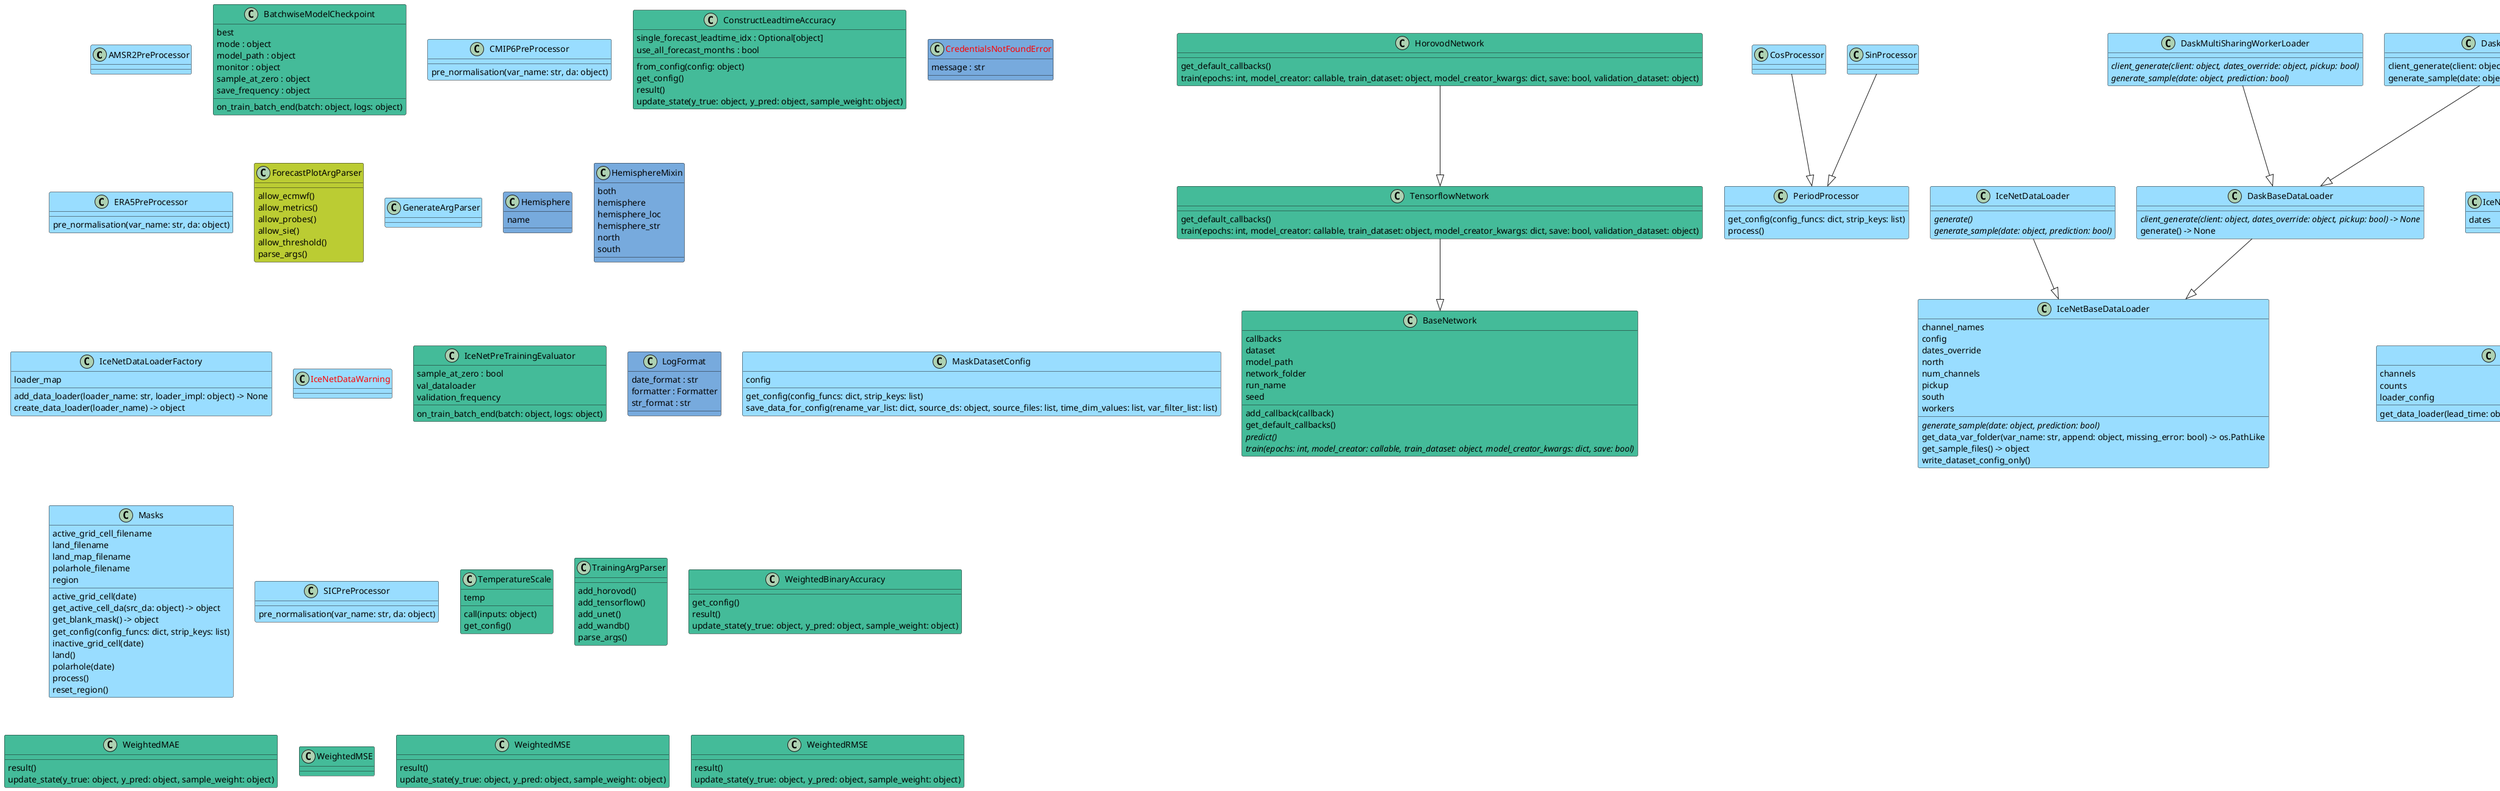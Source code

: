 @startuml classes_icenet
set namespaceSeparator none
class "AMSR2PreProcessor" as icenet.data.processors.amsr.AMSR2PreProcessor #99DDFF {
}
class "BaseNetwork" as icenet.model.networks.base.BaseNetwork #44BB99 {
  callbacks
  dataset
  model_path
  network_folder
  run_name
  seed
  add_callback(callback)
  get_default_callbacks()
  {abstract}predict()
  {abstract}train(epochs: int, model_creator: callable, train_dataset: object, model_creator_kwargs: dict, save: bool)
}
class "BatchwiseModelCheckpoint" as icenet.model.callbacks.BatchwiseModelCheckpoint #44BB99 {
  best
  mode : object
  model_path : object
  monitor : object
  sample_at_zero : object
  save_frequency : object
  on_train_batch_end(batch: object, logs: object)
}
class "CMIP6PreProcessor" as icenet.data.processors.cmip.CMIP6PreProcessor #99DDFF {
  pre_normalisation(var_name: str, da: object)
}
class "ConstructLeadtimeAccuracy" as icenet.model.metrics.ConstructLeadtimeAccuracy #44BB99 {
  single_forecast_leadtime_idx : Optional[object]
  use_all_forecast_months : bool
  from_config(config: object)
  get_config()
  result()
  update_state(y_true: object, y_pred: object, sample_weight: object)
}
class "CosProcessor" as icenet.data.meta.CosProcessor #99DDFF {
}
class "<color:red>CredentialsNotFoundError</color>" as icenet.exceptions.CredentialsNotFoundError #77AADD {
  message : str
}
class "DaskBaseDataLoader" as icenet.data.loaders.dask.DaskBaseDataLoader #99DDFF {
  {abstract}client_generate(client: object, dates_override: object, pickup: bool) -> None
  generate() -> None
}
class "DaskMultiSharingWorkerLoader" as icenet.data.loaders.dask.DaskMultiSharingWorkerLoader #99DDFF {
  {abstract}client_generate(client: object, dates_override: object, pickup: bool)
  {abstract}generate_sample(date: object, prediction: bool)
}
class "DaskMultiWorkerLoader" as icenet.data.loaders.dask.DaskMultiWorkerLoader #99DDFF {
  client_generate(client: object, dates_override: object, pickup: bool)
  generate_sample(date: object, prediction: bool, parallel)
}
class "ERA5PreProcessor" as icenet.data.processors.cds.ERA5PreProcessor #99DDFF {
  pre_normalisation(var_name: str, da: object)
}
class "ForecastPlotArgParser" as icenet.plotting.forecast.ForecastPlotArgParser #BBCC33 {
  allow_ecmwf()
  allow_metrics()
  allow_probes()
  allow_sie()
  allow_threshold()
  parse_args()
}
class "GenerateArgParser" as icenet.data.references.osisaf.GenerateArgParser #99DDFF {
}
class "Hemisphere" as icenet.utils.Hemisphere #77AADD {
  name
}
class "HemisphereMixin" as icenet.utils.HemisphereMixin #77AADD {
  both
  hemisphere
  hemisphere_loc
  hemisphere_str
  north
  south
}
class "HorovodNetwork" as icenet.model.networks.tensorflow.HorovodNetwork #44BB99 {
  get_default_callbacks()
  train(epochs: int, model_creator: callable, train_dataset: object, model_creator_kwargs: dict, save: bool, validation_dataset: object)
}
class "IceNetBaseDataLoader" as icenet.data.loaders.base.IceNetBaseDataLoader #99DDFF {
  channel_names
  config
  dates_override
  north
  num_channels
  pickup
  south
  workers
  {abstract}generate_sample(date: object, prediction: bool)
  get_data_var_folder(var_name: str, append: object, missing_error: bool) -> os.PathLike
  get_sample_files() -> object
  write_dataset_config_only()
}
class "IceNetDataLoader" as icenet.data.loaders.stdlib.IceNetDataLoader #99DDFF {
  {abstract}generate()
  {abstract}generate_sample(date: object, prediction: bool)
}
class "IceNetDataLoaderFactory" as icenet.data.loaders.IceNetDataLoaderFactory #99DDFF {
  loader_map
  add_data_loader(loader_name: str, loader_impl: object) -> None
  create_data_loader(loader_name) -> object
}
class "IceNetDataSet" as icenet.data.network_dataset.IceNetDataSet #99DDFF {
  channels
  counts
  loader_config
  get_data_loader(lead_time: object, generate_workers: object) -> object
}
class "IceNetDataSetPyTorch" as icenet.data.network_dataset.IceNetDataSetPyTorch #99DDFF {
  dates
}
class "<color:red>IceNetDataWarning</color>" as icenet.data.loaders.utils.IceNetDataWarning #99DDFF {
}
class "IceNetPreTrainingEvaluator" as icenet.model.callbacks.IceNetPreTrainingEvaluator #44BB99 {
  sample_at_zero : bool
  val_dataloader
  validation_frequency
  on_train_batch_end(batch: object, logs: object)
}
class "LogFormat" as icenet.utils.LogFormat #77AADD {
  date_format : str
  formatter : Formatter
  str_format : str
}
class "MaskDatasetConfig" as icenet.data.masks.osisaf.MaskDatasetConfig #99DDFF {
  config
  get_config(config_funcs: dict, strip_keys: list)
  save_data_for_config(rename_var_list: dict, source_ds: object, source_files: list, time_dim_values: list, var_filter_list: list)
}
class "Masks" as icenet.data.masks.osisaf.Masks #99DDFF {
  active_grid_cell_filename
  land_filename
  land_map_filename
  polarhole_filename
  region
  active_grid_cell(date)
  get_active_cell_da(src_da: object) -> object
  get_blank_mask() -> object
  get_config(config_funcs: dict, strip_keys: list)
  inactive_grid_cell(date)
  land()
  polarhole(date)
  process()
  reset_region()
}
class "MergedIceNetDataSet" as icenet.data.network_dataset.MergedIceNetDataSet #99DDFF {
  channels
  counts
  {abstract}check_dataset(split: str)
  get_data_loader()
}
class "PeriodProcessor" as icenet.data.meta.PeriodProcessor #99DDFF {
  get_config(config_funcs: dict, strip_keys: list)
  process()
}
class "SICPreProcessor" as icenet.data.processors.osisaf.SICPreProcessor #99DDFF {
  pre_normalisation(var_name: str, da: object)
}
class "SinProcessor" as icenet.data.meta.SinProcessor #99DDFF {
}
class "SplittingMixin" as icenet.data.datasets.splitting.SplittingMixin #99DDFF {
  batch_size
  dtype
  lead_time
  num_channels
  shape
  shuffling
  test_fns : list
  train_fns : list
  val_fns : list
  add_records(base_path: str) -> None
  check_dataset(split: str) -> None
  get_split_datasets(ratio: object)
}
class "TemperatureScale" as icenet.model.utils.TemperatureScale #44BB99 {
  temp
  call(inputs: object)
  get_config()
}
class "TensorflowNetwork" as icenet.model.networks.tensorflow.TensorflowNetwork #44BB99 {
  get_default_callbacks()
  train(epochs: int, model_creator: callable, train_dataset: object, model_creator_kwargs: dict, save: bool, validation_dataset: object)
}
class "TrainingArgParser" as icenet.model.cli.TrainingArgParser #44BB99 {
  add_horovod()
  add_tensorflow()
  add_unet()
  add_wandb()
  parse_args()
}
class "WeightedBinaryAccuracy" as icenet.model.metrics.WeightedBinaryAccuracy #44BB99 {
  get_config()
  result()
  update_state(y_true: object, y_pred: object, sample_weight: object)
}
class "WeightedMAE" as icenet.model.metrics.WeightedMAE #44BB99 {
  result()
  update_state(y_true: object, y_pred: object, sample_weight: object)
}
class "WeightedMSE" as icenet.model.losses.WeightedMSE #44BB99 {
}
class "WeightedMSE" as icenet.model.metrics.WeightedMSE #44BB99 {
  result()
  update_state(y_true: object, y_pred: object, sample_weight: object)
}
class "WeightedRMSE" as icenet.model.metrics.WeightedRMSE #44BB99 {
  result()
  update_state(y_true: object, y_pred: object, sample_weight: object)
}
icenet.data.loaders.dask.DaskBaseDataLoader --|> icenet.data.loaders.base.IceNetBaseDataLoader
icenet.data.loaders.dask.DaskMultiSharingWorkerLoader --|> icenet.data.loaders.dask.DaskBaseDataLoader
icenet.data.loaders.dask.DaskMultiWorkerLoader --|> icenet.data.loaders.dask.DaskBaseDataLoader
icenet.data.loaders.stdlib.IceNetDataLoader --|> icenet.data.loaders.base.IceNetBaseDataLoader
icenet.data.meta.CosProcessor --|> icenet.data.meta.PeriodProcessor
icenet.data.meta.SinProcessor --|> icenet.data.meta.PeriodProcessor
icenet.data.network_dataset.IceNetDataSet --|> icenet.data.datasets.splitting.SplittingMixin
icenet.data.network_dataset.IceNetDataSetPyTorch --|> icenet.data.network_dataset.IceNetDataSet
icenet.data.network_dataset.MergedIceNetDataSet --|> icenet.data.datasets.splitting.SplittingMixin
icenet.model.networks.tensorflow.HorovodNetwork --|> icenet.model.networks.tensorflow.TensorflowNetwork
icenet.model.networks.tensorflow.TensorflowNetwork --|> icenet.model.networks.base.BaseNetwork
icenet.data.loaders.dask.DaskMultiWorkerLoader --* icenet.data.network_dataset.IceNetDataSetPyTorch : _dl
@enduml
